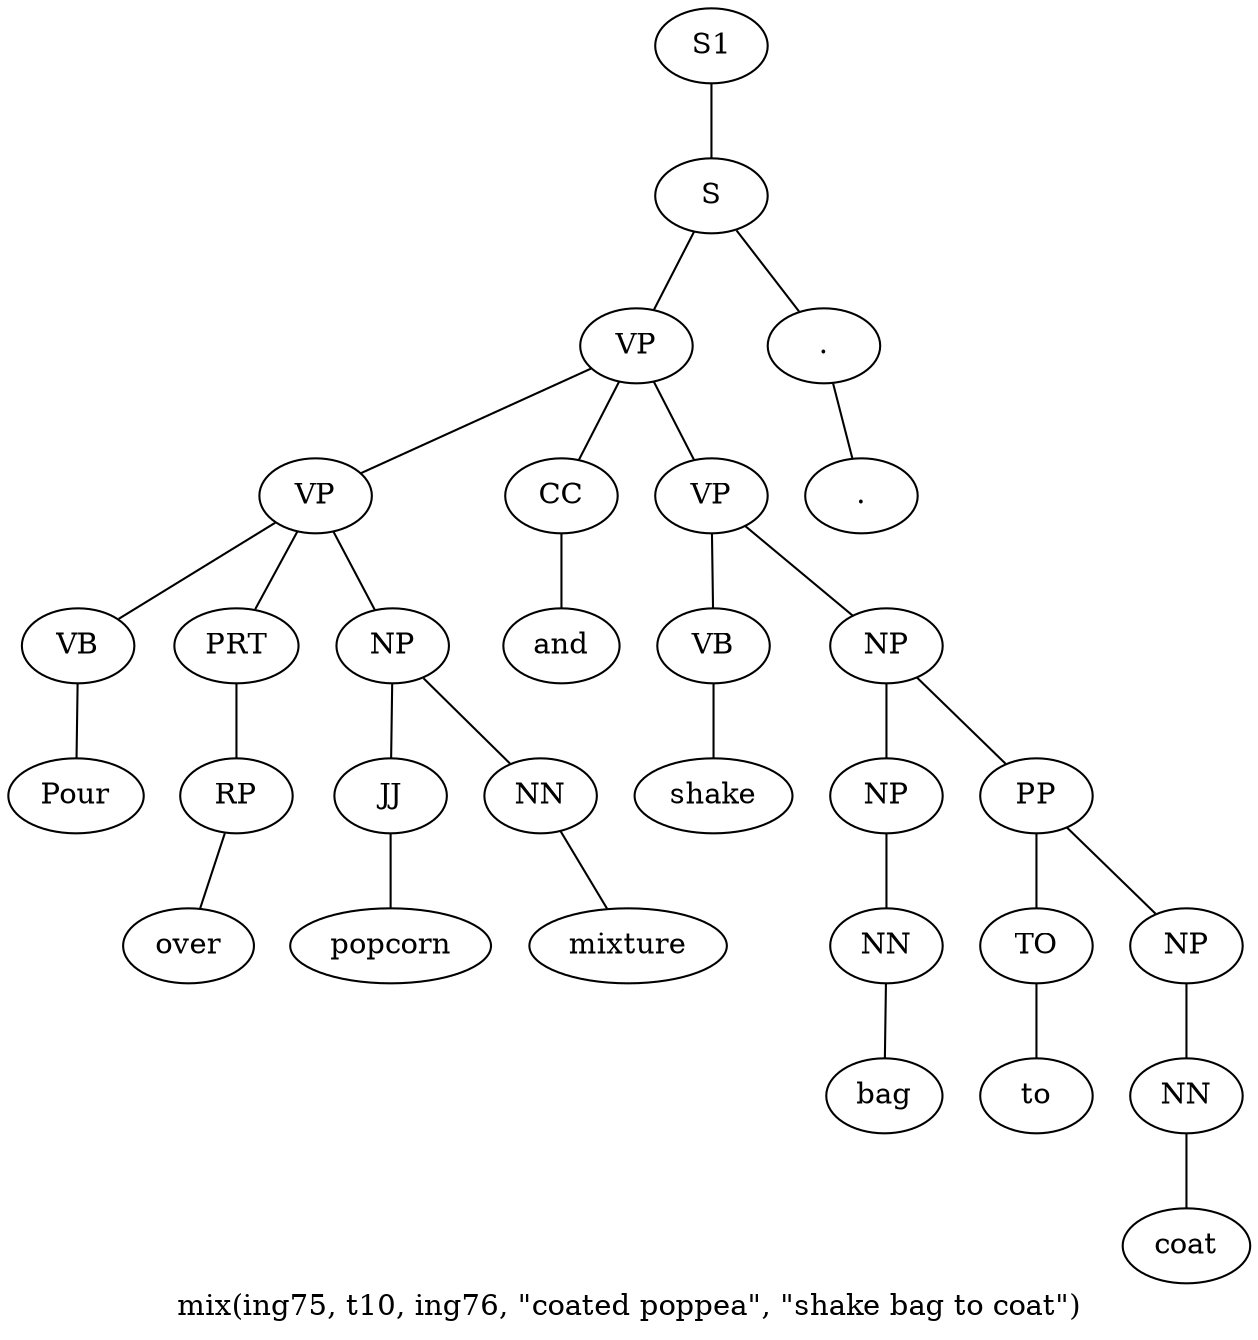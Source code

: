 graph SyntaxGraph {
	label = "mix(ing75, t10, ing76, \"coated poppea\", \"shake bag to coat\")";
	Node0 [label="S1"];
	Node1 [label="S"];
	Node2 [label="VP"];
	Node3 [label="VP"];
	Node4 [label="VB"];
	Node5 [label="Pour"];
	Node6 [label="PRT"];
	Node7 [label="RP"];
	Node8 [label="over"];
	Node9 [label="NP"];
	Node10 [label="JJ"];
	Node11 [label="popcorn"];
	Node12 [label="NN"];
	Node13 [label="mixture"];
	Node14 [label="CC"];
	Node15 [label="and"];
	Node16 [label="VP"];
	Node17 [label="VB"];
	Node18 [label="shake"];
	Node19 [label="NP"];
	Node20 [label="NP"];
	Node21 [label="NN"];
	Node22 [label="bag"];
	Node23 [label="PP"];
	Node24 [label="TO"];
	Node25 [label="to"];
	Node26 [label="NP"];
	Node27 [label="NN"];
	Node28 [label="coat"];
	Node29 [label="."];
	Node30 [label="."];

	Node0 -- Node1;
	Node1 -- Node2;
	Node1 -- Node29;
	Node2 -- Node3;
	Node2 -- Node14;
	Node2 -- Node16;
	Node3 -- Node4;
	Node3 -- Node6;
	Node3 -- Node9;
	Node4 -- Node5;
	Node6 -- Node7;
	Node7 -- Node8;
	Node9 -- Node10;
	Node9 -- Node12;
	Node10 -- Node11;
	Node12 -- Node13;
	Node14 -- Node15;
	Node16 -- Node17;
	Node16 -- Node19;
	Node17 -- Node18;
	Node19 -- Node20;
	Node19 -- Node23;
	Node20 -- Node21;
	Node21 -- Node22;
	Node23 -- Node24;
	Node23 -- Node26;
	Node24 -- Node25;
	Node26 -- Node27;
	Node27 -- Node28;
	Node29 -- Node30;
}